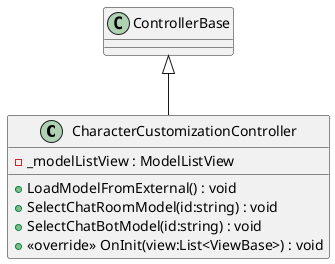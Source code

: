 @startuml
class CharacterCustomizationController {
    - _modelListView : ModelListView
    + LoadModelFromExternal() : void
    + SelectChatRoomModel(id:string) : void
    + SelectChatBotModel(id:string) : void
    + <<override>> OnInit(view:List<ViewBase>) : void
}
ControllerBase <|-- CharacterCustomizationController
@enduml
